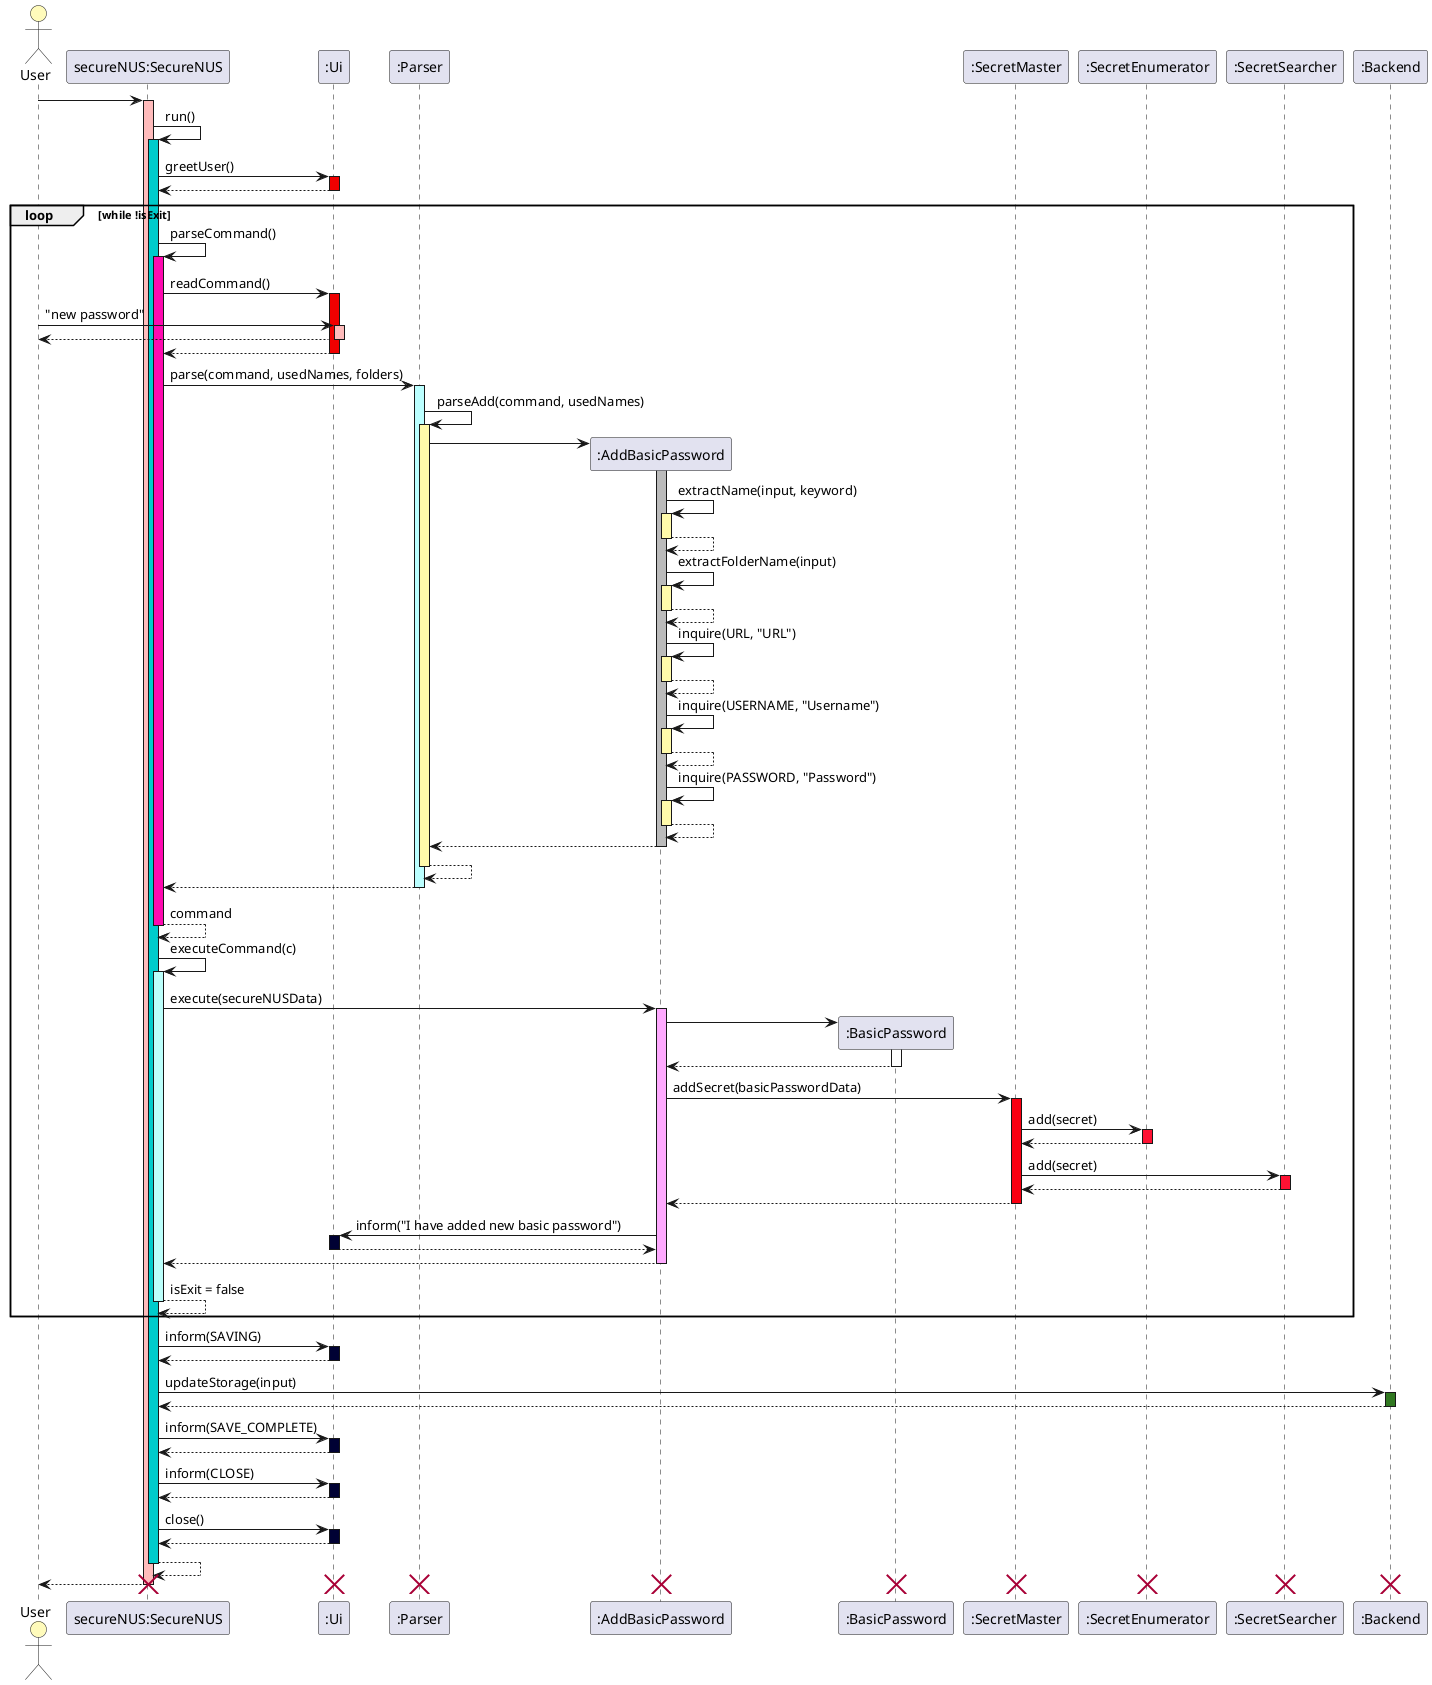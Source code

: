 !include Style.puml
@startuml
'https://plantuml.com/sequence-diagram

autoactivate on
actor User #FFFBBB
User-> "secureNUS:SecureNUS" #FFBBBB:
"secureNUS:SecureNUS" -> "secureNUS:SecureNUS"#00cccc: run()
"secureNUS:SecureNUS" -> ":Ui"#F00000: greetUser()
return
loop while !isExit

    "secureNUS:SecureNUS" -> "secureNUS:SecureNUS"#FF0AB0: parseCommand()
    "secureNUS:SecureNUS" -> ":Ui"#F00000: readCommand()
    User-> ":Ui" #FFBBBB: "new password"
    return
    return
    "secureNUS:SecureNUS" -> ":Parser"#BBFFFF: parse(command, usedNames, folders)
    ":Parser"-> ":Parser"#FFFAAA:parseAdd(command, usedNames)
    ":Parser" -> ":AddBasicPassword" **
    activate ":AddBasicPassword"#BBB
    ":AddBasicPassword"-> ":AddBasicPassword"#FFFAAA:extractName(input, keyword)
    return
    ":AddBasicPassword"-> ":AddBasicPassword"#FFFAAA:extractFolderName(input)
    return
    ":AddBasicPassword"-> ":AddBasicPassword"#FFFAAA:inquire(URL, "URL")
    return
    ":AddBasicPassword"-> ":AddBasicPassword"#FFFAAA:inquire(USERNAME, "Username")
    return
    ":AddBasicPassword"-> ":AddBasicPassword"#FFFAAA:inquire(PASSWORD, "Password")
    return
    return
    return
    return
    return command
    "secureNUS:SecureNUS" -> "secureNUS:SecureNUS"#BBFFFB:executeCommand(c)
    "secureNUS:SecureNUS" -> ":AddBasicPassword"#FFAAFF:execute(secureNUSData)
    ":AddBasicPassword" -> ":BasicPassword"**
    activate ":BasicPassword"
    return
    ":AddBasicPassword" -> ":SecretMaster"#FA0012:addSecret(basicPasswordData)
    ":SecretMaster" -> ":SecretEnumerator"#FF1233:add(secret)
    return
    ":SecretMaster" -> ":SecretSearcher"#FF1233:add(secret)
    return
    return
    ":AddBasicPassword" -> ":Ui"#000134: inform("I have added new basic password")
    return
    return
    return isExit = false
end
"secureNUS:SecureNUS" -> ":Ui"#000134: inform(SAVING)
return

"secureNUS:SecureNUS" -> ":Backend"#317821: updateStorage(input)

return

"secureNUS:SecureNUS" -> ":Ui"#000134: inform(SAVE_COMPLETE)
return
"secureNUS:SecureNUS" -> ":Ui"#000134: inform(CLOSE)
return
"secureNUS:SecureNUS" -> ":Ui"#000134: close()
return
return
return

destroy ":Parser"
destroy ":Ui"
destroy ":Backend"
destroy ":AddBasicPassword"
destroy ":BasicPassword"
destroy "secureNUS:SecureNUS"
destroy ":SecretMaster"
destroy ":SecretEnumerator"
destroy ":SecretSearcher"

@enduml